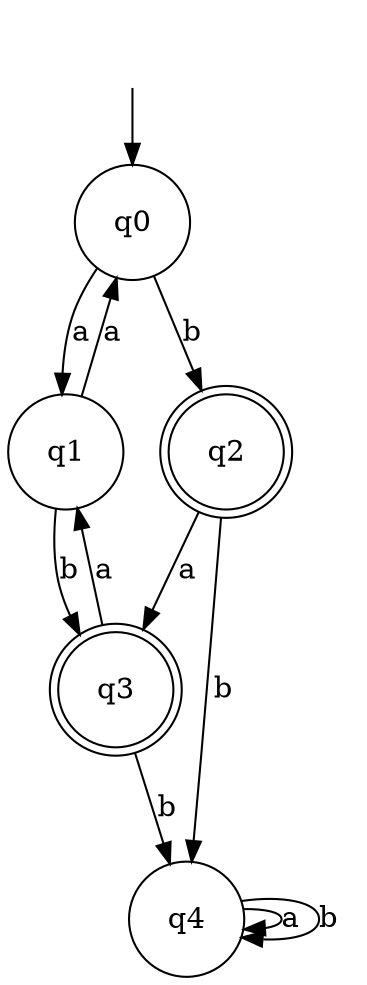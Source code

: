 digraph Automaton {

q0 [shape = circle, label=<<TABLE BORDER="0" CELLBORDER="0" CELLSPACING="0"><TR><TD>q0</TD></TR></TABLE>>];

q1 [shape = circle, label=<<TABLE BORDER="0" CELLBORDER="0" CELLSPACING="0"><TR><TD>q1</TD></TR></TABLE>>];

_nil [style = invis, label=<<TABLE BORDER="0" CELLBORDER="" CELLSPACING="0"><TR><TD>_nil</TD></TR></TABLE>>];

q4 [shape = circle, label=<<TABLE BORDER="0" CELLBORDER="0" CELLSPACING="0"><TR><TD>q4</TD></TR></TABLE>>];

q3 [shape = doublecircle, label=<<TABLE BORDER="0" CELLBORDER="0" CELLSPACING="0"><TR><TD>q3</TD></TR></TABLE>>];

q2 [shape = doublecircle, label=<<TABLE BORDER="0" CELLBORDER="0" CELLSPACING="0"><TR><TD>q2</TD></TR></TABLE>>];

q3->q4 [label="b"];

q4->q4 [label="a"];

q4->q4 [label="b"];

q3->q1 [label="a"];

_nil -> q0 [];

q1->q3 [label="b"];

q1->q0 [label="a"];

q0->q2 [label="b"];

q2->q4 [label="b"];

q0->q1 [label="a"];

q2->q3 [label="a"];

}
